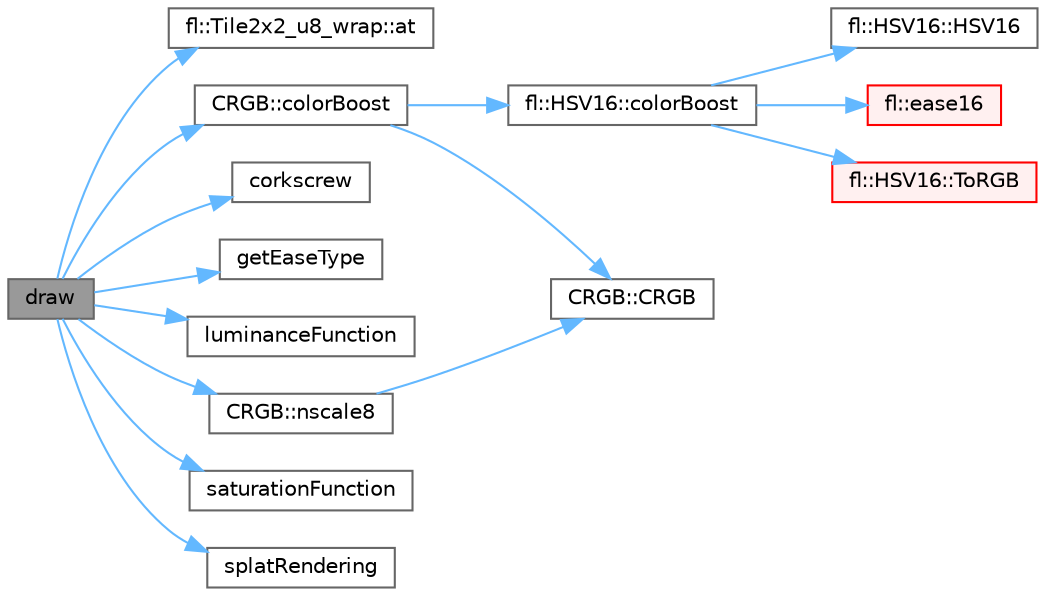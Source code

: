 digraph "draw"
{
 // INTERACTIVE_SVG=YES
 // LATEX_PDF_SIZE
  bgcolor="transparent";
  edge [fontname=Helvetica,fontsize=10,labelfontname=Helvetica,labelfontsize=10];
  node [fontname=Helvetica,fontsize=10,shape=box,height=0.2,width=0.4];
  rankdir="LR";
  Node1 [id="Node000001",label="draw",height=0.2,width=0.4,color="gray40", fillcolor="grey60", style="filled", fontcolor="black",tooltip=" "];
  Node1 -> Node2 [id="edge1_Node000001_Node000002",color="steelblue1",style="solid",tooltip=" "];
  Node2 [id="Node000002",label="fl::Tile2x2_u8_wrap::at",height=0.2,width=0.4,color="grey40", fillcolor="white", style="filled",URL="$df/d21/classfl_1_1_tile2x2__u8__wrap_a706ef3a4bc4a436faa4c253e26768c23.html#a706ef3a4bc4a436faa4c253e26768c23",tooltip=" "];
  Node1 -> Node3 [id="edge2_Node000001_Node000003",color="steelblue1",style="solid",tooltip=" "];
  Node3 [id="Node000003",label="CRGB::colorBoost",height=0.2,width=0.4,color="grey40", fillcolor="white", style="filled",URL="$d7/d82/struct_c_r_g_b_a8b78ce444d74f2bc9e63d83bfd1b17ad.html#a8b78ce444d74f2bc9e63d83bfd1b17ad",tooltip=" "];
  Node3 -> Node4 [id="edge3_Node000003_Node000004",color="steelblue1",style="solid",tooltip=" "];
  Node4 [id="Node000004",label="CRGB::CRGB",height=0.2,width=0.4,color="grey40", fillcolor="white", style="filled",URL="$d7/d82/struct_c_r_g_b_a4b0cc1cfefd9e0c66ea5c6583181df46.html#a4b0cc1cfefd9e0c66ea5c6583181df46",tooltip="Default constructor."];
  Node3 -> Node5 [id="edge4_Node000003_Node000005",color="steelblue1",style="solid",tooltip=" "];
  Node5 [id="Node000005",label="fl::HSV16::colorBoost",height=0.2,width=0.4,color="grey40", fillcolor="white", style="filled",URL="$d4/d5d/structfl_1_1_h_s_v16_a0bd2c0fc64fc34d573637c10b849c320.html#a0bd2c0fc64fc34d573637c10b849c320",tooltip=" "];
  Node5 -> Node6 [id="edge5_Node000005_Node000006",color="steelblue1",style="solid",tooltip=" "];
  Node6 [id="Node000006",label="fl::HSV16::HSV16",height=0.2,width=0.4,color="grey40", fillcolor="white", style="filled",URL="$d4/d5d/structfl_1_1_h_s_v16_a22927102f80a3171aea08e861df47740.html#a22927102f80a3171aea08e861df47740",tooltip=" "];
  Node5 -> Node7 [id="edge6_Node000005_Node000007",color="steelblue1",style="solid",tooltip=" "];
  Node7 [id="Node000007",label="fl::ease16",height=0.2,width=0.4,color="red", fillcolor="#FFF0F0", style="filled",URL="$d4/d36/namespacefl_a379be9b51f27141411271893ce683f5f.html#a379be9b51f27141411271893ce683f5f",tooltip=" "];
  Node5 -> Node20 [id="edge7_Node000005_Node000020",color="steelblue1",style="solid",tooltip=" "];
  Node20 [id="Node000020",label="fl::HSV16::ToRGB",height=0.2,width=0.4,color="red", fillcolor="#FFF0F0", style="filled",URL="$d4/d5d/structfl_1_1_h_s_v16_a66d9cc0fccee4175baaef83f1a2d7d7d.html#a66d9cc0fccee4175baaef83f1a2d7d7d",tooltip=" "];
  Node1 -> Node24 [id="edge8_Node000001_Node000024",color="steelblue1",style="solid",tooltip=" "];
  Node24 [id="Node000024",label="corkscrew",height=0.2,width=0.4,color="grey40", fillcolor="white", style="filled",URL="$df/d40/examples_2_corkscrew_2corkscrew_8h_a3ce1eed35210653027031143f1cc1ef4.html#a3ce1eed35210653027031143f1cc1ef4",tooltip=" "];
  Node1 -> Node25 [id="edge9_Node000001_Node000025",color="steelblue1",style="solid",tooltip=" "];
  Node25 [id="Node000025",label="getEaseType",height=0.2,width=0.4,color="grey40", fillcolor="white", style="filled",URL="$d4/d06/curr_8h_afc36fee082a53fb0053c5ff7d1e8ac17.html#afc36fee082a53fb0053c5ff7d1e8ac17",tooltip=" "];
  Node1 -> Node26 [id="edge10_Node000001_Node000026",color="steelblue1",style="solid",tooltip=" "];
  Node26 [id="Node000026",label="luminanceFunction",height=0.2,width=0.4,color="grey40", fillcolor="white", style="filled",URL="$db/df4/_color_boost_8h_aa22bcb97ca40fd9d6445646fb86ebbe3.html#aa22bcb97ca40fd9d6445646fb86ebbe3",tooltip=" "];
  Node1 -> Node27 [id="edge11_Node000001_Node000027",color="steelblue1",style="solid",tooltip=" "];
  Node27 [id="Node000027",label="CRGB::nscale8",height=0.2,width=0.4,color="grey40", fillcolor="white", style="filled",URL="$d7/d82/struct_c_r_g_b_a271bc2ba8b57b41d0c1cda3eed0eb8da.html#a271bc2ba8b57b41d0c1cda3eed0eb8da",tooltip="Scale down a RGB to N/256ths of its current brightness, using \"plain math\" dimming rules."];
  Node27 -> Node4 [id="edge12_Node000027_Node000004",color="steelblue1",style="solid",tooltip=" "];
  Node1 -> Node28 [id="edge13_Node000001_Node000028",color="steelblue1",style="solid",tooltip=" "];
  Node28 [id="Node000028",label="saturationFunction",height=0.2,width=0.4,color="grey40", fillcolor="white", style="filled",URL="$db/df4/_color_boost_8h_ac483a8d410fef50e841e927b0f6b81af.html#ac483a8d410fef50e841e927b0f6b81af",tooltip=" "];
  Node1 -> Node29 [id="edge14_Node000001_Node000029",color="steelblue1",style="solid",tooltip=" "];
  Node29 [id="Node000029",label="splatRendering",height=0.2,width=0.4,color="grey40", fillcolor="white", style="filled",URL="$df/d40/examples_2_corkscrew_2corkscrew_8h_a5970e5592b757f2043212998e4add619.html#a5970e5592b757f2043212998e4add619",tooltip=" "];
}
